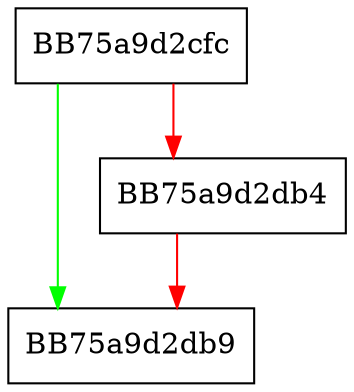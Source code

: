 digraph profiling_heuristic {
  node [shape="box"];
  graph [splines=ortho];
  BB75a9d2cfc -> BB75a9d2db9 [color="green"];
  BB75a9d2cfc -> BB75a9d2db4 [color="red"];
  BB75a9d2db4 -> BB75a9d2db9 [color="red"];
}
